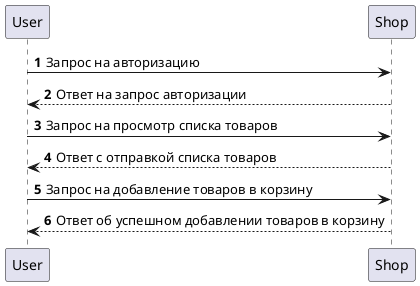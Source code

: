 @startuml
'https://plantuml.com/sequence-diagram

autonumber

User -> Shop: Запрос на авторизацию
Shop --> User: Ответ на запрос авторизации

User -> Shop: Запрос на просмотр списка товаров
User <-- Shop: Ответ с отправкой списка товаров

User -> Shop: Запрос на добавление товаров в корзину
User <-- Shop: Ответ об успешном добавлении товаров в корзину
@enduml
